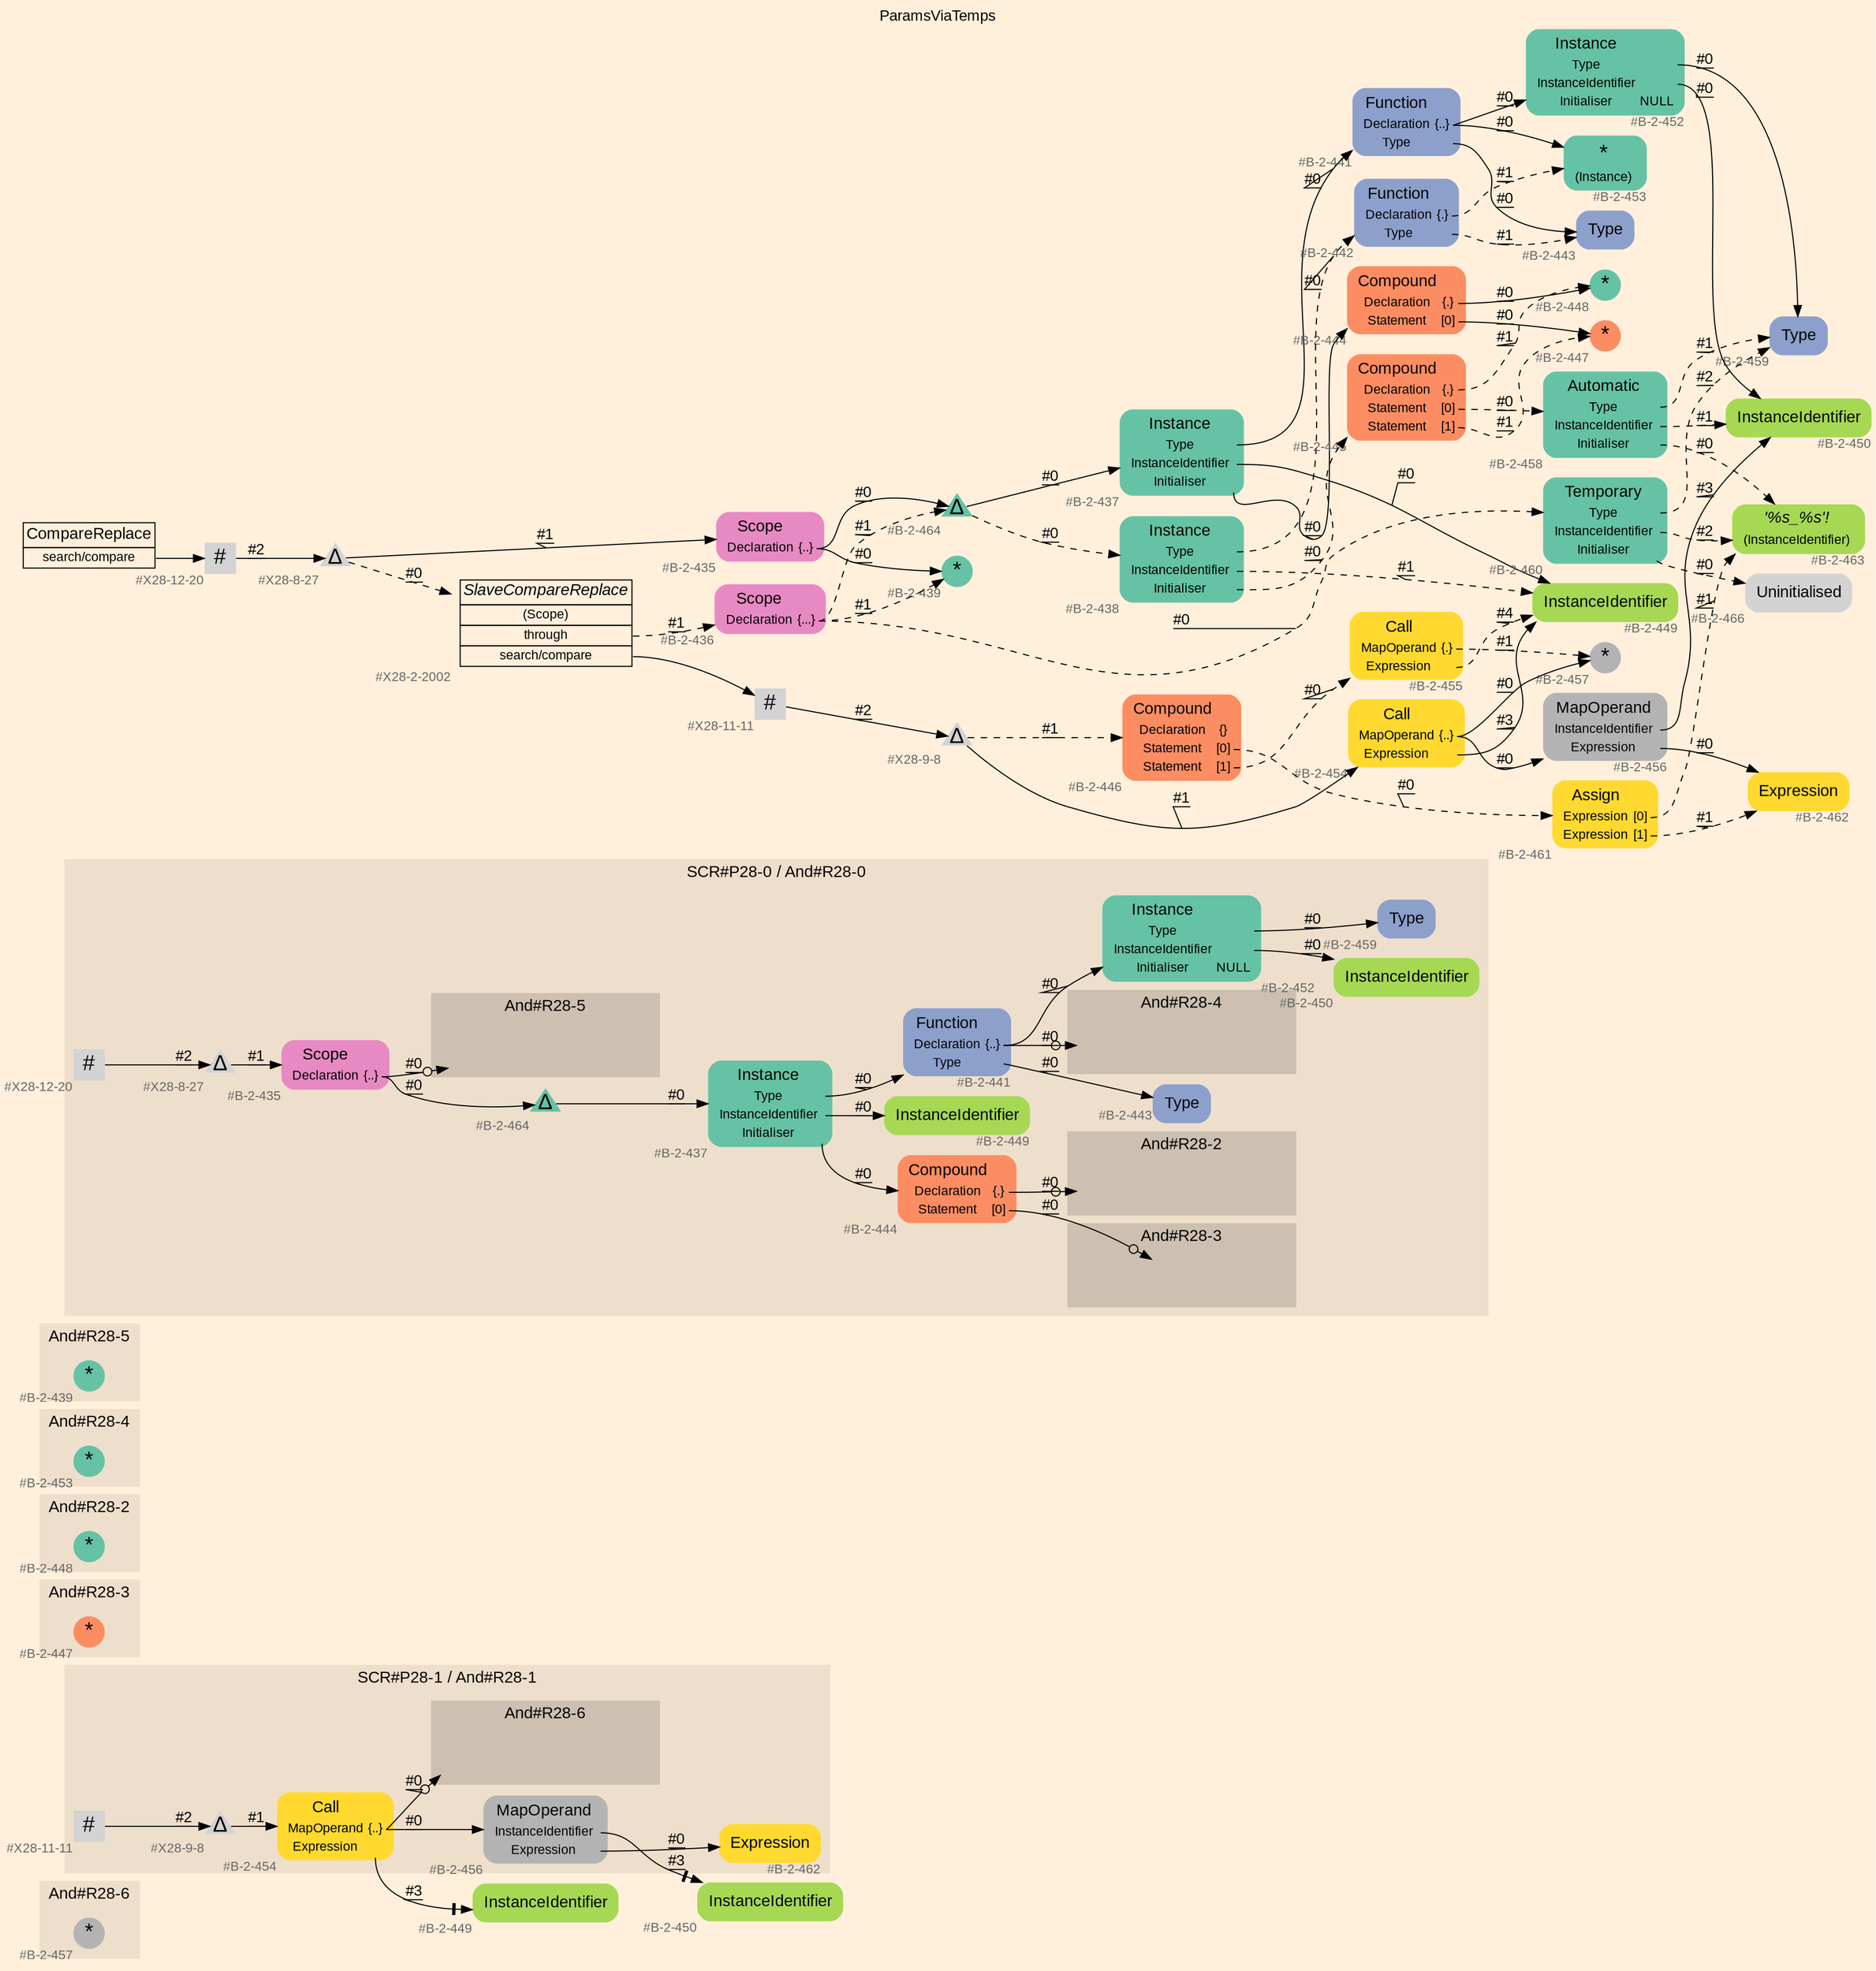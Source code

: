 digraph "ParamsViaTemps" {
label = "ParamsViaTemps"
labelloc = t
graph [
    rankdir = "LR"
    ranksep = 0.3
    bgcolor = antiquewhite1
    color = black
    fontcolor = black
    fontname = "Arial"
];
node [
    fontname = "Arial"
];
edge [
    fontname = "Arial"
];

// -------------------- figure And#R28-6 --------------------
// -------- region And#R28-6 ----------
subgraph "clusterAnd#R28-6" {
    label = "And#R28-6"
    style = "filled"
    color = antiquewhite2
    fontsize = "15"
    // -------- block And#R28-6/#B-2-457 ----------
    "And#R28-6/#B-2-457" [
        fillcolor = "/set28/8"
        xlabel = "#B-2-457"
        fontsize = "12"
        fontcolor = grey40
        shape = "circle"
        label = <<FONT COLOR="black" POINT-SIZE="20">*</FONT>>
        style = "filled"
        penwidth = 0.0
        fixedsize = true
        width = 0.4
        height = 0.4
    ];
    
}


// -------------------- figure And#R28-1 --------------------
// -------- region And#R28-1 ----------
subgraph "clusterAnd#R28-1" {
    label = "SCR#P28-1 / And#R28-1"
    style = "filled"
    color = antiquewhite2
    fontsize = "15"
    // -------- block And#R28-1/#X28-9-8 ----------
    "And#R28-1/#X28-9-8" [
        xlabel = "#X28-9-8"
        fontsize = "12"
        fontcolor = grey40
        shape = "triangle"
        label = <<FONT COLOR="black" POINT-SIZE="20">Δ</FONT>>
        style = "filled"
        penwidth = 0.0
        fixedsize = true
        width = 0.4
        height = 0.4
    ];
    
    // -------- block And#R28-1/#B-2-456 ----------
    "And#R28-1/#B-2-456" [
        fillcolor = "/set28/8"
        xlabel = "#B-2-456"
        fontsize = "12"
        fontcolor = grey40
        shape = "plaintext"
        label = <<TABLE BORDER="0" CELLBORDER="0" CELLSPACING="0">
         <TR><TD><FONT COLOR="black" POINT-SIZE="15">MapOperand</FONT></TD></TR>
         <TR><TD><FONT COLOR="black" POINT-SIZE="12">InstanceIdentifier</FONT></TD><TD PORT="port0"></TD></TR>
         <TR><TD><FONT COLOR="black" POINT-SIZE="12">Expression</FONT></TD><TD PORT="port1"></TD></TR>
        </TABLE>>
        style = "rounded,filled"
    ];
    
    // -------- block And#R28-1/#B-2-462 ----------
    "And#R28-1/#B-2-462" [
        fillcolor = "/set28/6"
        xlabel = "#B-2-462"
        fontsize = "12"
        fontcolor = grey40
        shape = "plaintext"
        label = <<TABLE BORDER="0" CELLBORDER="0" CELLSPACING="0">
         <TR><TD><FONT COLOR="black" POINT-SIZE="15">Expression</FONT></TD></TR>
        </TABLE>>
        style = "rounded,filled"
    ];
    
    // -------- block And#R28-1/#B-2-454 ----------
    "And#R28-1/#B-2-454" [
        fillcolor = "/set28/6"
        xlabel = "#B-2-454"
        fontsize = "12"
        fontcolor = grey40
        shape = "plaintext"
        label = <<TABLE BORDER="0" CELLBORDER="0" CELLSPACING="0">
         <TR><TD><FONT COLOR="black" POINT-SIZE="15">Call</FONT></TD></TR>
         <TR><TD><FONT COLOR="black" POINT-SIZE="12">MapOperand</FONT></TD><TD PORT="port0"><FONT COLOR="black" POINT-SIZE="12">{..}</FONT></TD></TR>
         <TR><TD><FONT COLOR="black" POINT-SIZE="12">Expression</FONT></TD><TD PORT="port1"></TD></TR>
        </TABLE>>
        style = "rounded,filled"
    ];
    
    // -------- block And#R28-1/#X28-11-11 ----------
    "And#R28-1/#X28-11-11" [
        xlabel = "#X28-11-11"
        fontsize = "12"
        fontcolor = grey40
        shape = "square"
        label = <<FONT COLOR="black" POINT-SIZE="20">#</FONT>>
        style = "filled"
        penwidth = 0.0
        fixedsize = true
        width = 0.4
        height = 0.4
    ];
    
    // -------- region And#R28-1/And#R28-6 ----------
    subgraph "clusterAnd#R28-1/And#R28-6" {
        label = "And#R28-6"
        style = "filled"
        color = antiquewhite3
        fontsize = "15"
        // -------- block And#R28-1/And#R28-6/#B-2-457 ----------
        "And#R28-1/And#R28-6/#B-2-457" [
            fillcolor = "/set28/8"
            xlabel = "#B-2-457"
            fontsize = "12"
            fontcolor = grey40
            shape = "none"
            style = "invisible"
        ];
        
    }
    
}

// -------- block And#R28-1/#B-2-449 ----------
"And#R28-1/#B-2-449" [
    fillcolor = "/set28/5"
    xlabel = "#B-2-449"
    fontsize = "12"
    fontcolor = grey40
    shape = "plaintext"
    label = <<TABLE BORDER="0" CELLBORDER="0" CELLSPACING="0">
     <TR><TD><FONT COLOR="black" POINT-SIZE="15">InstanceIdentifier</FONT></TD></TR>
    </TABLE>>
    style = "rounded,filled"
];

// -------- block And#R28-1/#B-2-450 ----------
"And#R28-1/#B-2-450" [
    fillcolor = "/set28/5"
    xlabel = "#B-2-450"
    fontsize = "12"
    fontcolor = grey40
    shape = "plaintext"
    label = <<TABLE BORDER="0" CELLBORDER="0" CELLSPACING="0">
     <TR><TD><FONT COLOR="black" POINT-SIZE="15">InstanceIdentifier</FONT></TD></TR>
    </TABLE>>
    style = "rounded,filled"
];

"And#R28-1/#X28-9-8" -> "And#R28-1/#B-2-454" [
    label = "#1"
    decorate = true
    color = black
    fontcolor = black
];

"And#R28-1/#B-2-456":port0 -> "And#R28-1/#B-2-450" [
    arrowhead="normalnonetee"
    label = "#3"
    decorate = true
    color = black
    fontcolor = black
];

"And#R28-1/#B-2-456":port1 -> "And#R28-1/#B-2-462" [
    label = "#0"
    decorate = true
    color = black
    fontcolor = black
];

"And#R28-1/#B-2-454":port0 -> "And#R28-1/And#R28-6/#B-2-457" [
    arrowhead="normalnoneodot"
    label = "#0"
    decorate = true
    color = black
    fontcolor = black
];

"And#R28-1/#B-2-454":port0 -> "And#R28-1/#B-2-456" [
    label = "#0"
    decorate = true
    color = black
    fontcolor = black
];

"And#R28-1/#B-2-454":port1 -> "And#R28-1/#B-2-449" [
    arrowhead="normalnonetee"
    label = "#3"
    decorate = true
    color = black
    fontcolor = black
];

"And#R28-1/#X28-11-11" -> "And#R28-1/#X28-9-8" [
    label = "#2"
    decorate = true
    color = black
    fontcolor = black
];


// -------------------- figure And#R28-3 --------------------
// -------- region And#R28-3 ----------
subgraph "clusterAnd#R28-3" {
    label = "And#R28-3"
    style = "filled"
    color = antiquewhite2
    fontsize = "15"
    // -------- block And#R28-3/#B-2-447 ----------
    "And#R28-3/#B-2-447" [
        fillcolor = "/set28/2"
        xlabel = "#B-2-447"
        fontsize = "12"
        fontcolor = grey40
        shape = "circle"
        label = <<FONT COLOR="black" POINT-SIZE="20">*</FONT>>
        style = "filled"
        penwidth = 0.0
        fixedsize = true
        width = 0.4
        height = 0.4
    ];
    
}


// -------------------- figure And#R28-2 --------------------
// -------- region And#R28-2 ----------
subgraph "clusterAnd#R28-2" {
    label = "And#R28-2"
    style = "filled"
    color = antiquewhite2
    fontsize = "15"
    // -------- block And#R28-2/#B-2-448 ----------
    "And#R28-2/#B-2-448" [
        fillcolor = "/set28/1"
        xlabel = "#B-2-448"
        fontsize = "12"
        fontcolor = grey40
        shape = "circle"
        label = <<FONT COLOR="black" POINT-SIZE="20">*</FONT>>
        style = "filled"
        penwidth = 0.0
        fixedsize = true
        width = 0.4
        height = 0.4
    ];
    
}


// -------------------- figure And#R28-4 --------------------
// -------- region And#R28-4 ----------
subgraph "clusterAnd#R28-4" {
    label = "And#R28-4"
    style = "filled"
    color = antiquewhite2
    fontsize = "15"
    // -------- block And#R28-4/#B-2-453 ----------
    "And#R28-4/#B-2-453" [
        fillcolor = "/set28/1"
        xlabel = "#B-2-453"
        fontsize = "12"
        fontcolor = grey40
        shape = "circle"
        label = <<FONT COLOR="black" POINT-SIZE="20">*</FONT>>
        style = "filled"
        penwidth = 0.0
        fixedsize = true
        width = 0.4
        height = 0.4
    ];
    
}


// -------------------- figure And#R28-5 --------------------
// -------- region And#R28-5 ----------
subgraph "clusterAnd#R28-5" {
    label = "And#R28-5"
    style = "filled"
    color = antiquewhite2
    fontsize = "15"
    // -------- block And#R28-5/#B-2-439 ----------
    "And#R28-5/#B-2-439" [
        fillcolor = "/set28/1"
        xlabel = "#B-2-439"
        fontsize = "12"
        fontcolor = grey40
        shape = "circle"
        label = <<FONT COLOR="black" POINT-SIZE="20">*</FONT>>
        style = "filled"
        penwidth = 0.0
        fixedsize = true
        width = 0.4
        height = 0.4
    ];
    
}


// -------------------- figure And#R28-0 --------------------
// -------- region And#R28-0 ----------
subgraph "clusterAnd#R28-0" {
    label = "SCR#P28-0 / And#R28-0"
    style = "filled"
    color = antiquewhite2
    fontsize = "15"
    // -------- block And#R28-0/#B-2-441 ----------
    "And#R28-0/#B-2-441" [
        fillcolor = "/set28/3"
        xlabel = "#B-2-441"
        fontsize = "12"
        fontcolor = grey40
        shape = "plaintext"
        label = <<TABLE BORDER="0" CELLBORDER="0" CELLSPACING="0">
         <TR><TD><FONT COLOR="black" POINT-SIZE="15">Function</FONT></TD></TR>
         <TR><TD><FONT COLOR="black" POINT-SIZE="12">Declaration</FONT></TD><TD PORT="port0"><FONT COLOR="black" POINT-SIZE="12">{..}</FONT></TD></TR>
         <TR><TD><FONT COLOR="black" POINT-SIZE="12">Type</FONT></TD><TD PORT="port1"></TD></TR>
        </TABLE>>
        style = "rounded,filled"
    ];
    
    // -------- block And#R28-0/#B-2-449 ----------
    "And#R28-0/#B-2-449" [
        fillcolor = "/set28/5"
        xlabel = "#B-2-449"
        fontsize = "12"
        fontcolor = grey40
        shape = "plaintext"
        label = <<TABLE BORDER="0" CELLBORDER="0" CELLSPACING="0">
         <TR><TD><FONT COLOR="black" POINT-SIZE="15">InstanceIdentifier</FONT></TD></TR>
        </TABLE>>
        style = "rounded,filled"
    ];
    
    // -------- block And#R28-0/#B-2-452 ----------
    "And#R28-0/#B-2-452" [
        fillcolor = "/set28/1"
        xlabel = "#B-2-452"
        fontsize = "12"
        fontcolor = grey40
        shape = "plaintext"
        label = <<TABLE BORDER="0" CELLBORDER="0" CELLSPACING="0">
         <TR><TD><FONT COLOR="black" POINT-SIZE="15">Instance</FONT></TD></TR>
         <TR><TD><FONT COLOR="black" POINT-SIZE="12">Type</FONT></TD><TD PORT="port0"></TD></TR>
         <TR><TD><FONT COLOR="black" POINT-SIZE="12">InstanceIdentifier</FONT></TD><TD PORT="port1"></TD></TR>
         <TR><TD><FONT COLOR="black" POINT-SIZE="12">Initialiser</FONT></TD><TD PORT="port2"><FONT COLOR="black" POINT-SIZE="12">NULL</FONT></TD></TR>
        </TABLE>>
        style = "rounded,filled"
    ];
    
    // -------- block And#R28-0/#B-2-464 ----------
    "And#R28-0/#B-2-464" [
        fillcolor = "/set28/1"
        xlabel = "#B-2-464"
        fontsize = "12"
        fontcolor = grey40
        shape = "triangle"
        label = <<FONT COLOR="black" POINT-SIZE="20">Δ</FONT>>
        style = "filled"
        penwidth = 0.0
        fixedsize = true
        width = 0.4
        height = 0.4
    ];
    
    // -------- block And#R28-0/#B-2-443 ----------
    "And#R28-0/#B-2-443" [
        fillcolor = "/set28/3"
        xlabel = "#B-2-443"
        fontsize = "12"
        fontcolor = grey40
        shape = "plaintext"
        label = <<TABLE BORDER="0" CELLBORDER="0" CELLSPACING="0">
         <TR><TD><FONT COLOR="black" POINT-SIZE="15">Type</FONT></TD></TR>
        </TABLE>>
        style = "rounded,filled"
    ];
    
    // -------- block And#R28-0/#B-2-450 ----------
    "And#R28-0/#B-2-450" [
        fillcolor = "/set28/5"
        xlabel = "#B-2-450"
        fontsize = "12"
        fontcolor = grey40
        shape = "plaintext"
        label = <<TABLE BORDER="0" CELLBORDER="0" CELLSPACING="0">
         <TR><TD><FONT COLOR="black" POINT-SIZE="15">InstanceIdentifier</FONT></TD></TR>
        </TABLE>>
        style = "rounded,filled"
    ];
    
    // -------- block And#R28-0/#B-2-437 ----------
    "And#R28-0/#B-2-437" [
        fillcolor = "/set28/1"
        xlabel = "#B-2-437"
        fontsize = "12"
        fontcolor = grey40
        shape = "plaintext"
        label = <<TABLE BORDER="0" CELLBORDER="0" CELLSPACING="0">
         <TR><TD><FONT COLOR="black" POINT-SIZE="15">Instance</FONT></TD></TR>
         <TR><TD><FONT COLOR="black" POINT-SIZE="12">Type</FONT></TD><TD PORT="port0"></TD></TR>
         <TR><TD><FONT COLOR="black" POINT-SIZE="12">InstanceIdentifier</FONT></TD><TD PORT="port1"></TD></TR>
         <TR><TD><FONT COLOR="black" POINT-SIZE="12">Initialiser</FONT></TD><TD PORT="port2"></TD></TR>
        </TABLE>>
        style = "rounded,filled"
    ];
    
    // -------- block And#R28-0/#B-2-435 ----------
    "And#R28-0/#B-2-435" [
        fillcolor = "/set28/4"
        xlabel = "#B-2-435"
        fontsize = "12"
        fontcolor = grey40
        shape = "plaintext"
        label = <<TABLE BORDER="0" CELLBORDER="0" CELLSPACING="0">
         <TR><TD><FONT COLOR="black" POINT-SIZE="15">Scope</FONT></TD></TR>
         <TR><TD><FONT COLOR="black" POINT-SIZE="12">Declaration</FONT></TD><TD PORT="port0"><FONT COLOR="black" POINT-SIZE="12">{..}</FONT></TD></TR>
        </TABLE>>
        style = "rounded,filled"
    ];
    
    // -------- block And#R28-0/#B-2-459 ----------
    "And#R28-0/#B-2-459" [
        fillcolor = "/set28/3"
        xlabel = "#B-2-459"
        fontsize = "12"
        fontcolor = grey40
        shape = "plaintext"
        label = <<TABLE BORDER="0" CELLBORDER="0" CELLSPACING="0">
         <TR><TD><FONT COLOR="black" POINT-SIZE="15">Type</FONT></TD></TR>
        </TABLE>>
        style = "rounded,filled"
    ];
    
    // -------- block And#R28-0/#B-2-444 ----------
    "And#R28-0/#B-2-444" [
        fillcolor = "/set28/2"
        xlabel = "#B-2-444"
        fontsize = "12"
        fontcolor = grey40
        shape = "plaintext"
        label = <<TABLE BORDER="0" CELLBORDER="0" CELLSPACING="0">
         <TR><TD><FONT COLOR="black" POINT-SIZE="15">Compound</FONT></TD></TR>
         <TR><TD><FONT COLOR="black" POINT-SIZE="12">Declaration</FONT></TD><TD PORT="port0"><FONT COLOR="black" POINT-SIZE="12">{.}</FONT></TD></TR>
         <TR><TD><FONT COLOR="black" POINT-SIZE="12">Statement</FONT></TD><TD PORT="port1"><FONT COLOR="black" POINT-SIZE="12">[0]</FONT></TD></TR>
        </TABLE>>
        style = "rounded,filled"
    ];
    
    // -------- block And#R28-0/#X28-12-20 ----------
    "And#R28-0/#X28-12-20" [
        xlabel = "#X28-12-20"
        fontsize = "12"
        fontcolor = grey40
        shape = "square"
        label = <<FONT COLOR="black" POINT-SIZE="20">#</FONT>>
        style = "filled"
        penwidth = 0.0
        fixedsize = true
        width = 0.4
        height = 0.4
    ];
    
    // -------- block And#R28-0/#X28-8-27 ----------
    "And#R28-0/#X28-8-27" [
        xlabel = "#X28-8-27"
        fontsize = "12"
        fontcolor = grey40
        shape = "triangle"
        label = <<FONT COLOR="black" POINT-SIZE="20">Δ</FONT>>
        style = "filled"
        penwidth = 0.0
        fixedsize = true
        width = 0.4
        height = 0.4
    ];
    
    // -------- region And#R28-0/And#R28-2 ----------
    subgraph "clusterAnd#R28-0/And#R28-2" {
        label = "And#R28-2"
        style = "filled"
        color = antiquewhite3
        fontsize = "15"
        // -------- block And#R28-0/And#R28-2/#B-2-448 ----------
        "And#R28-0/And#R28-2/#B-2-448" [
            fillcolor = "/set28/1"
            xlabel = "#B-2-448"
            fontsize = "12"
            fontcolor = grey40
            shape = "none"
            style = "invisible"
        ];
        
    }
    
    // -------- region And#R28-0/And#R28-3 ----------
    subgraph "clusterAnd#R28-0/And#R28-3" {
        label = "And#R28-3"
        style = "filled"
        color = antiquewhite3
        fontsize = "15"
        // -------- block And#R28-0/And#R28-3/#B-2-447 ----------
        "And#R28-0/And#R28-3/#B-2-447" [
            fillcolor = "/set28/2"
            xlabel = "#B-2-447"
            fontsize = "12"
            fontcolor = grey40
            shape = "none"
            style = "invisible"
        ];
        
    }
    
    // -------- region And#R28-0/And#R28-4 ----------
    subgraph "clusterAnd#R28-0/And#R28-4" {
        label = "And#R28-4"
        style = "filled"
        color = antiquewhite3
        fontsize = "15"
        // -------- block And#R28-0/And#R28-4/#B-2-453 ----------
        "And#R28-0/And#R28-4/#B-2-453" [
            fillcolor = "/set28/1"
            xlabel = "#B-2-453"
            fontsize = "12"
            fontcolor = grey40
            shape = "none"
            style = "invisible"
        ];
        
    }
    
    // -------- region And#R28-0/And#R28-5 ----------
    subgraph "clusterAnd#R28-0/And#R28-5" {
        label = "And#R28-5"
        style = "filled"
        color = antiquewhite3
        fontsize = "15"
        // -------- block And#R28-0/And#R28-5/#B-2-439 ----------
        "And#R28-0/And#R28-5/#B-2-439" [
            fillcolor = "/set28/1"
            xlabel = "#B-2-439"
            fontsize = "12"
            fontcolor = grey40
            shape = "none"
            style = "invisible"
        ];
        
    }
    
}

"And#R28-0/#B-2-441":port0 -> "And#R28-0/And#R28-4/#B-2-453" [
    arrowhead="normalnoneodot"
    label = "#0"
    decorate = true
    color = black
    fontcolor = black
];

"And#R28-0/#B-2-441":port0 -> "And#R28-0/#B-2-452" [
    label = "#0"
    decorate = true
    color = black
    fontcolor = black
];

"And#R28-0/#B-2-441":port1 -> "And#R28-0/#B-2-443" [
    label = "#0"
    decorate = true
    color = black
    fontcolor = black
];

"And#R28-0/#B-2-452":port0 -> "And#R28-0/#B-2-459" [
    label = "#0"
    decorate = true
    color = black
    fontcolor = black
];

"And#R28-0/#B-2-452":port1 -> "And#R28-0/#B-2-450" [
    label = "#0"
    decorate = true
    color = black
    fontcolor = black
];

"And#R28-0/#B-2-464" -> "And#R28-0/#B-2-437" [
    label = "#0"
    decorate = true
    color = black
    fontcolor = black
];

"And#R28-0/#B-2-437":port0 -> "And#R28-0/#B-2-441" [
    label = "#0"
    decorate = true
    color = black
    fontcolor = black
];

"And#R28-0/#B-2-437":port1 -> "And#R28-0/#B-2-449" [
    label = "#0"
    decorate = true
    color = black
    fontcolor = black
];

"And#R28-0/#B-2-437":port2 -> "And#R28-0/#B-2-444" [
    label = "#0"
    decorate = true
    color = black
    fontcolor = black
];

"And#R28-0/#B-2-435":port0 -> "And#R28-0/And#R28-5/#B-2-439" [
    arrowhead="normalnoneodot"
    label = "#0"
    decorate = true
    color = black
    fontcolor = black
];

"And#R28-0/#B-2-435":port0 -> "And#R28-0/#B-2-464" [
    label = "#0"
    decorate = true
    color = black
    fontcolor = black
];

"And#R28-0/#B-2-444":port0 -> "And#R28-0/And#R28-2/#B-2-448" [
    arrowhead="normalnoneodot"
    label = "#0"
    decorate = true
    color = black
    fontcolor = black
];

"And#R28-0/#B-2-444":port1 -> "And#R28-0/And#R28-3/#B-2-447" [
    arrowhead="normalnoneodot"
    label = "#0"
    decorate = true
    color = black
    fontcolor = black
];

"And#R28-0/#X28-12-20" -> "And#R28-0/#X28-8-27" [
    label = "#2"
    decorate = true
    color = black
    fontcolor = black
];

"And#R28-0/#X28-8-27" -> "And#R28-0/#B-2-435" [
    label = "#1"
    decorate = true
    color = black
    fontcolor = black
];


// -------------------- transformation figure --------------------
// -------- block CR#X28-10-28 ----------
"CR#X28-10-28" [
    fillcolor = antiquewhite1
    fontsize = "12"
    fontcolor = grey40
    shape = "plaintext"
    label = <<TABLE BORDER="0" CELLBORDER="1" CELLSPACING="0">
     <TR><TD><FONT COLOR="black" POINT-SIZE="15">CompareReplace</FONT></TD></TR>
     <TR><TD PORT="port0"><FONT COLOR="black" POINT-SIZE="12">search/compare</FONT></TD></TR>
    </TABLE>>
    style = "filled"
    color = black
];

// -------- block #X28-12-20 ----------
"#X28-12-20" [
    xlabel = "#X28-12-20"
    fontsize = "12"
    fontcolor = grey40
    shape = "square"
    label = <<FONT COLOR="black" POINT-SIZE="20">#</FONT>>
    style = "filled"
    penwidth = 0.0
    fixedsize = true
    width = 0.4
    height = 0.4
];

// -------- block #X28-8-27 ----------
"#X28-8-27" [
    xlabel = "#X28-8-27"
    fontsize = "12"
    fontcolor = grey40
    shape = "triangle"
    label = <<FONT COLOR="black" POINT-SIZE="20">Δ</FONT>>
    style = "filled"
    penwidth = 0.0
    fixedsize = true
    width = 0.4
    height = 0.4
];

// -------- block #B-2-435 ----------
"#B-2-435" [
    fillcolor = "/set28/4"
    xlabel = "#B-2-435"
    fontsize = "12"
    fontcolor = grey40
    shape = "plaintext"
    label = <<TABLE BORDER="0" CELLBORDER="0" CELLSPACING="0">
     <TR><TD><FONT COLOR="black" POINT-SIZE="15">Scope</FONT></TD></TR>
     <TR><TD><FONT COLOR="black" POINT-SIZE="12">Declaration</FONT></TD><TD PORT="port0"><FONT COLOR="black" POINT-SIZE="12">{..}</FONT></TD></TR>
    </TABLE>>
    style = "rounded,filled"
];

// -------- block #B-2-439 ----------
"#B-2-439" [
    fillcolor = "/set28/1"
    xlabel = "#B-2-439"
    fontsize = "12"
    fontcolor = grey40
    shape = "circle"
    label = <<FONT COLOR="black" POINT-SIZE="20">*</FONT>>
    style = "filled"
    penwidth = 0.0
    fixedsize = true
    width = 0.4
    height = 0.4
];

// -------- block #B-2-464 ----------
"#B-2-464" [
    fillcolor = "/set28/1"
    xlabel = "#B-2-464"
    fontsize = "12"
    fontcolor = grey40
    shape = "triangle"
    label = <<FONT COLOR="black" POINT-SIZE="20">Δ</FONT>>
    style = "filled"
    penwidth = 0.0
    fixedsize = true
    width = 0.4
    height = 0.4
];

// -------- block #B-2-437 ----------
"#B-2-437" [
    fillcolor = "/set28/1"
    xlabel = "#B-2-437"
    fontsize = "12"
    fontcolor = grey40
    shape = "plaintext"
    label = <<TABLE BORDER="0" CELLBORDER="0" CELLSPACING="0">
     <TR><TD><FONT COLOR="black" POINT-SIZE="15">Instance</FONT></TD></TR>
     <TR><TD><FONT COLOR="black" POINT-SIZE="12">Type</FONT></TD><TD PORT="port0"></TD></TR>
     <TR><TD><FONT COLOR="black" POINT-SIZE="12">InstanceIdentifier</FONT></TD><TD PORT="port1"></TD></TR>
     <TR><TD><FONT COLOR="black" POINT-SIZE="12">Initialiser</FONT></TD><TD PORT="port2"></TD></TR>
    </TABLE>>
    style = "rounded,filled"
];

// -------- block #B-2-441 ----------
"#B-2-441" [
    fillcolor = "/set28/3"
    xlabel = "#B-2-441"
    fontsize = "12"
    fontcolor = grey40
    shape = "plaintext"
    label = <<TABLE BORDER="0" CELLBORDER="0" CELLSPACING="0">
     <TR><TD><FONT COLOR="black" POINT-SIZE="15">Function</FONT></TD></TR>
     <TR><TD><FONT COLOR="black" POINT-SIZE="12">Declaration</FONT></TD><TD PORT="port0"><FONT COLOR="black" POINT-SIZE="12">{..}</FONT></TD></TR>
     <TR><TD><FONT COLOR="black" POINT-SIZE="12">Type</FONT></TD><TD PORT="port1"></TD></TR>
    </TABLE>>
    style = "rounded,filled"
];

// -------- block #B-2-453 ----------
"#B-2-453" [
    fillcolor = "/set28/1"
    xlabel = "#B-2-453"
    fontsize = "12"
    fontcolor = grey40
    shape = "plaintext"
    label = <<TABLE BORDER="0" CELLBORDER="0" CELLSPACING="0">
     <TR><TD><FONT COLOR="black" POINT-SIZE="20">*</FONT></TD></TR>
     <TR><TD><FONT COLOR="black" POINT-SIZE="12">(Instance)</FONT></TD><TD PORT="port0"></TD></TR>
    </TABLE>>
    style = "rounded,filled"
];

// -------- block #B-2-452 ----------
"#B-2-452" [
    fillcolor = "/set28/1"
    xlabel = "#B-2-452"
    fontsize = "12"
    fontcolor = grey40
    shape = "plaintext"
    label = <<TABLE BORDER="0" CELLBORDER="0" CELLSPACING="0">
     <TR><TD><FONT COLOR="black" POINT-SIZE="15">Instance</FONT></TD></TR>
     <TR><TD><FONT COLOR="black" POINT-SIZE="12">Type</FONT></TD><TD PORT="port0"></TD></TR>
     <TR><TD><FONT COLOR="black" POINT-SIZE="12">InstanceIdentifier</FONT></TD><TD PORT="port1"></TD></TR>
     <TR><TD><FONT COLOR="black" POINT-SIZE="12">Initialiser</FONT></TD><TD PORT="port2"><FONT COLOR="black" POINT-SIZE="12">NULL</FONT></TD></TR>
    </TABLE>>
    style = "rounded,filled"
];

// -------- block #B-2-459 ----------
"#B-2-459" [
    fillcolor = "/set28/3"
    xlabel = "#B-2-459"
    fontsize = "12"
    fontcolor = grey40
    shape = "plaintext"
    label = <<TABLE BORDER="0" CELLBORDER="0" CELLSPACING="0">
     <TR><TD><FONT COLOR="black" POINT-SIZE="15">Type</FONT></TD></TR>
    </TABLE>>
    style = "rounded,filled"
];

// -------- block #B-2-450 ----------
"#B-2-450" [
    fillcolor = "/set28/5"
    xlabel = "#B-2-450"
    fontsize = "12"
    fontcolor = grey40
    shape = "plaintext"
    label = <<TABLE BORDER="0" CELLBORDER="0" CELLSPACING="0">
     <TR><TD><FONT COLOR="black" POINT-SIZE="15">InstanceIdentifier</FONT></TD></TR>
    </TABLE>>
    style = "rounded,filled"
];

// -------- block #B-2-443 ----------
"#B-2-443" [
    fillcolor = "/set28/3"
    xlabel = "#B-2-443"
    fontsize = "12"
    fontcolor = grey40
    shape = "plaintext"
    label = <<TABLE BORDER="0" CELLBORDER="0" CELLSPACING="0">
     <TR><TD><FONT COLOR="black" POINT-SIZE="15">Type</FONT></TD></TR>
    </TABLE>>
    style = "rounded,filled"
];

// -------- block #B-2-449 ----------
"#B-2-449" [
    fillcolor = "/set28/5"
    xlabel = "#B-2-449"
    fontsize = "12"
    fontcolor = grey40
    shape = "plaintext"
    label = <<TABLE BORDER="0" CELLBORDER="0" CELLSPACING="0">
     <TR><TD><FONT COLOR="black" POINT-SIZE="15">InstanceIdentifier</FONT></TD></TR>
    </TABLE>>
    style = "rounded,filled"
];

// -------- block #B-2-444 ----------
"#B-2-444" [
    fillcolor = "/set28/2"
    xlabel = "#B-2-444"
    fontsize = "12"
    fontcolor = grey40
    shape = "plaintext"
    label = <<TABLE BORDER="0" CELLBORDER="0" CELLSPACING="0">
     <TR><TD><FONT COLOR="black" POINT-SIZE="15">Compound</FONT></TD></TR>
     <TR><TD><FONT COLOR="black" POINT-SIZE="12">Declaration</FONT></TD><TD PORT="port0"><FONT COLOR="black" POINT-SIZE="12">{.}</FONT></TD></TR>
     <TR><TD><FONT COLOR="black" POINT-SIZE="12">Statement</FONT></TD><TD PORT="port1"><FONT COLOR="black" POINT-SIZE="12">[0]</FONT></TD></TR>
    </TABLE>>
    style = "rounded,filled"
];

// -------- block #B-2-448 ----------
"#B-2-448" [
    fillcolor = "/set28/1"
    xlabel = "#B-2-448"
    fontsize = "12"
    fontcolor = grey40
    shape = "circle"
    label = <<FONT COLOR="black" POINT-SIZE="20">*</FONT>>
    style = "filled"
    penwidth = 0.0
    fixedsize = true
    width = 0.4
    height = 0.4
];

// -------- block #B-2-447 ----------
"#B-2-447" [
    fillcolor = "/set28/2"
    xlabel = "#B-2-447"
    fontsize = "12"
    fontcolor = grey40
    shape = "circle"
    label = <<FONT COLOR="black" POINT-SIZE="20">*</FONT>>
    style = "filled"
    penwidth = 0.0
    fixedsize = true
    width = 0.4
    height = 0.4
];

// -------- block #B-2-438 ----------
"#B-2-438" [
    fillcolor = "/set28/1"
    xlabel = "#B-2-438"
    fontsize = "12"
    fontcolor = grey40
    shape = "plaintext"
    label = <<TABLE BORDER="0" CELLBORDER="0" CELLSPACING="0">
     <TR><TD><FONT COLOR="black" POINT-SIZE="15">Instance</FONT></TD></TR>
     <TR><TD><FONT COLOR="black" POINT-SIZE="12">Type</FONT></TD><TD PORT="port0"></TD></TR>
     <TR><TD><FONT COLOR="black" POINT-SIZE="12">InstanceIdentifier</FONT></TD><TD PORT="port1"></TD></TR>
     <TR><TD><FONT COLOR="black" POINT-SIZE="12">Initialiser</FONT></TD><TD PORT="port2"></TD></TR>
    </TABLE>>
    style = "rounded,filled"
];

// -------- block #B-2-442 ----------
"#B-2-442" [
    fillcolor = "/set28/3"
    xlabel = "#B-2-442"
    fontsize = "12"
    fontcolor = grey40
    shape = "plaintext"
    label = <<TABLE BORDER="0" CELLBORDER="0" CELLSPACING="0">
     <TR><TD><FONT COLOR="black" POINT-SIZE="15">Function</FONT></TD></TR>
     <TR><TD><FONT COLOR="black" POINT-SIZE="12">Declaration</FONT></TD><TD PORT="port0"><FONT COLOR="black" POINT-SIZE="12">{.}</FONT></TD></TR>
     <TR><TD><FONT COLOR="black" POINT-SIZE="12">Type</FONT></TD><TD PORT="port1"></TD></TR>
    </TABLE>>
    style = "rounded,filled"
];

// -------- block #B-2-445 ----------
"#B-2-445" [
    fillcolor = "/set28/2"
    xlabel = "#B-2-445"
    fontsize = "12"
    fontcolor = grey40
    shape = "plaintext"
    label = <<TABLE BORDER="0" CELLBORDER="0" CELLSPACING="0">
     <TR><TD><FONT COLOR="black" POINT-SIZE="15">Compound</FONT></TD></TR>
     <TR><TD><FONT COLOR="black" POINT-SIZE="12">Declaration</FONT></TD><TD PORT="port0"><FONT COLOR="black" POINT-SIZE="12">{.}</FONT></TD></TR>
     <TR><TD><FONT COLOR="black" POINT-SIZE="12">Statement</FONT></TD><TD PORT="port1"><FONT COLOR="black" POINT-SIZE="12">[0]</FONT></TD></TR>
     <TR><TD><FONT COLOR="black" POINT-SIZE="12">Statement</FONT></TD><TD PORT="port2"><FONT COLOR="black" POINT-SIZE="12">[1]</FONT></TD></TR>
    </TABLE>>
    style = "rounded,filled"
];

// -------- block #B-2-458 ----------
"#B-2-458" [
    fillcolor = "/set28/1"
    xlabel = "#B-2-458"
    fontsize = "12"
    fontcolor = grey40
    shape = "plaintext"
    label = <<TABLE BORDER="0" CELLBORDER="0" CELLSPACING="0">
     <TR><TD><FONT COLOR="black" POINT-SIZE="15">Automatic</FONT></TD></TR>
     <TR><TD><FONT COLOR="black" POINT-SIZE="12">Type</FONT></TD><TD PORT="port0"></TD></TR>
     <TR><TD><FONT COLOR="black" POINT-SIZE="12">InstanceIdentifier</FONT></TD><TD PORT="port1"></TD></TR>
     <TR><TD><FONT COLOR="black" POINT-SIZE="12">Initialiser</FONT></TD><TD PORT="port2"></TD></TR>
    </TABLE>>
    style = "rounded,filled"
];

// -------- block #B-2-463 ----------
"#B-2-463" [
    fillcolor = "/set28/5"
    xlabel = "#B-2-463"
    fontsize = "12"
    fontcolor = grey40
    shape = "plaintext"
    label = <<TABLE BORDER="0" CELLBORDER="0" CELLSPACING="0">
     <TR><TD><FONT COLOR="black" POINT-SIZE="15"><I>'%s_%s'!</I></FONT></TD></TR>
     <TR><TD><FONT COLOR="black" POINT-SIZE="12">(InstanceIdentifier)</FONT></TD><TD PORT="port0"></TD></TR>
    </TABLE>>
    style = "rounded,filled"
];

// -------- block #X28-2-2002 ----------
"#X28-2-2002" [
    fillcolor = antiquewhite1
    xlabel = "#X28-2-2002"
    fontsize = "12"
    fontcolor = grey40
    shape = "plaintext"
    label = <<TABLE BORDER="0" CELLBORDER="1" CELLSPACING="0">
     <TR><TD><FONT COLOR="black" POINT-SIZE="15"><I>SlaveCompareReplace</I></FONT></TD></TR>
     <TR><TD PORT="port0"><FONT COLOR="black" POINT-SIZE="12">(Scope)</FONT></TD></TR>
     <TR><TD PORT="port1"><FONT COLOR="black" POINT-SIZE="12">through</FONT></TD></TR>
     <TR><TD PORT="port2"><FONT COLOR="black" POINT-SIZE="12">search/compare</FONT></TD></TR>
    </TABLE>>
    style = "filled"
    color = black
];

// -------- block #B-2-436 ----------
"#B-2-436" [
    fillcolor = "/set28/4"
    xlabel = "#B-2-436"
    fontsize = "12"
    fontcolor = grey40
    shape = "plaintext"
    label = <<TABLE BORDER="0" CELLBORDER="0" CELLSPACING="0">
     <TR><TD><FONT COLOR="black" POINT-SIZE="15">Scope</FONT></TD></TR>
     <TR><TD><FONT COLOR="black" POINT-SIZE="12">Declaration</FONT></TD><TD PORT="port0"><FONT COLOR="black" POINT-SIZE="12">{...}</FONT></TD></TR>
    </TABLE>>
    style = "rounded,filled"
];

// -------- block #B-2-460 ----------
"#B-2-460" [
    fillcolor = "/set28/1"
    xlabel = "#B-2-460"
    fontsize = "12"
    fontcolor = grey40
    shape = "plaintext"
    label = <<TABLE BORDER="0" CELLBORDER="0" CELLSPACING="0">
     <TR><TD><FONT COLOR="black" POINT-SIZE="15">Temporary</FONT></TD></TR>
     <TR><TD><FONT COLOR="black" POINT-SIZE="12">Type</FONT></TD><TD PORT="port0"></TD></TR>
     <TR><TD><FONT COLOR="black" POINT-SIZE="12">InstanceIdentifier</FONT></TD><TD PORT="port1"></TD></TR>
     <TR><TD><FONT COLOR="black" POINT-SIZE="12">Initialiser</FONT></TD><TD PORT="port2"></TD></TR>
    </TABLE>>
    style = "rounded,filled"
];

// -------- block #B-2-466 ----------
"#B-2-466" [
    xlabel = "#B-2-466"
    fontsize = "12"
    fontcolor = grey40
    shape = "plaintext"
    label = <<TABLE BORDER="0" CELLBORDER="0" CELLSPACING="0">
     <TR><TD><FONT COLOR="black" POINT-SIZE="15">Uninitialised</FONT></TD></TR>
    </TABLE>>
    style = "rounded,filled"
];

// -------- block #X28-11-11 ----------
"#X28-11-11" [
    xlabel = "#X28-11-11"
    fontsize = "12"
    fontcolor = grey40
    shape = "square"
    label = <<FONT COLOR="black" POINT-SIZE="20">#</FONT>>
    style = "filled"
    penwidth = 0.0
    fixedsize = true
    width = 0.4
    height = 0.4
];

// -------- block #X28-9-8 ----------
"#X28-9-8" [
    xlabel = "#X28-9-8"
    fontsize = "12"
    fontcolor = grey40
    shape = "triangle"
    label = <<FONT COLOR="black" POINT-SIZE="20">Δ</FONT>>
    style = "filled"
    penwidth = 0.0
    fixedsize = true
    width = 0.4
    height = 0.4
];

// -------- block #B-2-454 ----------
"#B-2-454" [
    fillcolor = "/set28/6"
    xlabel = "#B-2-454"
    fontsize = "12"
    fontcolor = grey40
    shape = "plaintext"
    label = <<TABLE BORDER="0" CELLBORDER="0" CELLSPACING="0">
     <TR><TD><FONT COLOR="black" POINT-SIZE="15">Call</FONT></TD></TR>
     <TR><TD><FONT COLOR="black" POINT-SIZE="12">MapOperand</FONT></TD><TD PORT="port0"><FONT COLOR="black" POINT-SIZE="12">{..}</FONT></TD></TR>
     <TR><TD><FONT COLOR="black" POINT-SIZE="12">Expression</FONT></TD><TD PORT="port1"></TD></TR>
    </TABLE>>
    style = "rounded,filled"
];

// -------- block #B-2-457 ----------
"#B-2-457" [
    fillcolor = "/set28/8"
    xlabel = "#B-2-457"
    fontsize = "12"
    fontcolor = grey40
    shape = "circle"
    label = <<FONT COLOR="black" POINT-SIZE="20">*</FONT>>
    style = "filled"
    penwidth = 0.0
    fixedsize = true
    width = 0.4
    height = 0.4
];

// -------- block #B-2-456 ----------
"#B-2-456" [
    fillcolor = "/set28/8"
    xlabel = "#B-2-456"
    fontsize = "12"
    fontcolor = grey40
    shape = "plaintext"
    label = <<TABLE BORDER="0" CELLBORDER="0" CELLSPACING="0">
     <TR><TD><FONT COLOR="black" POINT-SIZE="15">MapOperand</FONT></TD></TR>
     <TR><TD><FONT COLOR="black" POINT-SIZE="12">InstanceIdentifier</FONT></TD><TD PORT="port0"></TD></TR>
     <TR><TD><FONT COLOR="black" POINT-SIZE="12">Expression</FONT></TD><TD PORT="port1"></TD></TR>
    </TABLE>>
    style = "rounded,filled"
];

// -------- block #B-2-462 ----------
"#B-2-462" [
    fillcolor = "/set28/6"
    xlabel = "#B-2-462"
    fontsize = "12"
    fontcolor = grey40
    shape = "plaintext"
    label = <<TABLE BORDER="0" CELLBORDER="0" CELLSPACING="0">
     <TR><TD><FONT COLOR="black" POINT-SIZE="15">Expression</FONT></TD></TR>
    </TABLE>>
    style = "rounded,filled"
];

// -------- block #B-2-446 ----------
"#B-2-446" [
    fillcolor = "/set28/2"
    xlabel = "#B-2-446"
    fontsize = "12"
    fontcolor = grey40
    shape = "plaintext"
    label = <<TABLE BORDER="0" CELLBORDER="0" CELLSPACING="0">
     <TR><TD><FONT COLOR="black" POINT-SIZE="15">Compound</FONT></TD></TR>
     <TR><TD><FONT COLOR="black" POINT-SIZE="12">Declaration</FONT></TD><TD PORT="port0"><FONT COLOR="black" POINT-SIZE="12">{}</FONT></TD></TR>
     <TR><TD><FONT COLOR="black" POINT-SIZE="12">Statement</FONT></TD><TD PORT="port1"><FONT COLOR="black" POINT-SIZE="12">[0]</FONT></TD></TR>
     <TR><TD><FONT COLOR="black" POINT-SIZE="12">Statement</FONT></TD><TD PORT="port2"><FONT COLOR="black" POINT-SIZE="12">[1]</FONT></TD></TR>
    </TABLE>>
    style = "rounded,filled"
];

// -------- block #B-2-461 ----------
"#B-2-461" [
    fillcolor = "/set28/6"
    xlabel = "#B-2-461"
    fontsize = "12"
    fontcolor = grey40
    shape = "plaintext"
    label = <<TABLE BORDER="0" CELLBORDER="0" CELLSPACING="0">
     <TR><TD><FONT COLOR="black" POINT-SIZE="15">Assign</FONT></TD></TR>
     <TR><TD><FONT COLOR="black" POINT-SIZE="12">Expression</FONT></TD><TD PORT="port0"><FONT COLOR="black" POINT-SIZE="12">[0]</FONT></TD></TR>
     <TR><TD><FONT COLOR="black" POINT-SIZE="12">Expression</FONT></TD><TD PORT="port1"><FONT COLOR="black" POINT-SIZE="12">[1]</FONT></TD></TR>
    </TABLE>>
    style = "rounded,filled"
];

// -------- block #B-2-455 ----------
"#B-2-455" [
    fillcolor = "/set28/6"
    xlabel = "#B-2-455"
    fontsize = "12"
    fontcolor = grey40
    shape = "plaintext"
    label = <<TABLE BORDER="0" CELLBORDER="0" CELLSPACING="0">
     <TR><TD><FONT COLOR="black" POINT-SIZE="15">Call</FONT></TD></TR>
     <TR><TD><FONT COLOR="black" POINT-SIZE="12">MapOperand</FONT></TD><TD PORT="port0"><FONT COLOR="black" POINT-SIZE="12">{.}</FONT></TD></TR>
     <TR><TD><FONT COLOR="black" POINT-SIZE="12">Expression</FONT></TD><TD PORT="port1"></TD></TR>
    </TABLE>>
    style = "rounded,filled"
];

"CR#X28-10-28":port0 -> "#X28-12-20" [
    label = ""
    decorate = true
    color = black
    fontcolor = black
];

"#X28-12-20" -> "#X28-8-27" [
    label = "#2"
    decorate = true
    color = black
    fontcolor = black
];

"#X28-8-27" -> "#B-2-435" [
    label = "#1"
    decorate = true
    color = black
    fontcolor = black
];

"#X28-8-27" -> "#X28-2-2002" [
    style="dashed"
    label = "#0"
    decorate = true
    color = black
    fontcolor = black
];

"#B-2-435":port0 -> "#B-2-439" [
    label = "#0"
    decorate = true
    color = black
    fontcolor = black
];

"#B-2-435":port0 -> "#B-2-464" [
    label = "#0"
    decorate = true
    color = black
    fontcolor = black
];

"#B-2-464" -> "#B-2-437" [
    label = "#0"
    decorate = true
    color = black
    fontcolor = black
];

"#B-2-464" -> "#B-2-438" [
    style="dashed"
    label = "#0"
    decorate = true
    color = black
    fontcolor = black
];

"#B-2-437":port0 -> "#B-2-441" [
    label = "#0"
    decorate = true
    color = black
    fontcolor = black
];

"#B-2-437":port1 -> "#B-2-449" [
    label = "#0"
    decorate = true
    color = black
    fontcolor = black
];

"#B-2-437":port2 -> "#B-2-444" [
    label = "#0"
    decorate = true
    color = black
    fontcolor = black
];

"#B-2-441":port0 -> "#B-2-453" [
    label = "#0"
    decorate = true
    color = black
    fontcolor = black
];

"#B-2-441":port0 -> "#B-2-452" [
    label = "#0"
    decorate = true
    color = black
    fontcolor = black
];

"#B-2-441":port1 -> "#B-2-443" [
    label = "#0"
    decorate = true
    color = black
    fontcolor = black
];

"#B-2-452":port0 -> "#B-2-459" [
    label = "#0"
    decorate = true
    color = black
    fontcolor = black
];

"#B-2-452":port1 -> "#B-2-450" [
    label = "#0"
    decorate = true
    color = black
    fontcolor = black
];

"#B-2-444":port0 -> "#B-2-448" [
    label = "#0"
    decorate = true
    color = black
    fontcolor = black
];

"#B-2-444":port1 -> "#B-2-447" [
    label = "#0"
    decorate = true
    color = black
    fontcolor = black
];

"#B-2-438":port0 -> "#B-2-442" [
    style="dashed"
    label = "#0"
    decorate = true
    color = black
    fontcolor = black
];

"#B-2-438":port1 -> "#B-2-449" [
    style="dashed"
    label = "#1"
    decorate = true
    color = black
    fontcolor = black
];

"#B-2-438":port2 -> "#B-2-445" [
    style="dashed"
    label = "#0"
    decorate = true
    color = black
    fontcolor = black
];

"#B-2-442":port0 -> "#B-2-453" [
    style="dashed"
    label = "#1"
    decorate = true
    color = black
    fontcolor = black
];

"#B-2-442":port1 -> "#B-2-443" [
    style="dashed"
    label = "#1"
    decorate = true
    color = black
    fontcolor = black
];

"#B-2-445":port0 -> "#B-2-448" [
    style="dashed"
    label = "#1"
    decorate = true
    color = black
    fontcolor = black
];

"#B-2-445":port1 -> "#B-2-458" [
    style="dashed"
    label = "#0"
    decorate = true
    color = black
    fontcolor = black
];

"#B-2-445":port2 -> "#B-2-447" [
    style="dashed"
    label = "#1"
    decorate = true
    color = black
    fontcolor = black
];

"#B-2-458":port0 -> "#B-2-459" [
    style="dashed"
    label = "#1"
    decorate = true
    color = black
    fontcolor = black
];

"#B-2-458":port1 -> "#B-2-450" [
    style="dashed"
    label = "#1"
    decorate = true
    color = black
    fontcolor = black
];

"#B-2-458":port2 -> "#B-2-463" [
    style="dashed"
    label = "#0"
    decorate = true
    color = black
    fontcolor = black
];

"#X28-2-2002":port1 -> "#B-2-436" [
    style="dashed"
    label = "#1"
    decorate = true
    color = black
    fontcolor = black
];

"#X28-2-2002":port2 -> "#X28-11-11" [
    label = ""
    decorate = true
    color = black
    fontcolor = black
];

"#B-2-436":port0 -> "#B-2-439" [
    style="dashed"
    label = "#1"
    decorate = true
    color = black
    fontcolor = black
];

"#B-2-436":port0 -> "#B-2-464" [
    style="dashed"
    label = "#1"
    decorate = true
    color = black
    fontcolor = black
];

"#B-2-436":port0 -> "#B-2-460" [
    style="dashed"
    label = "#0"
    decorate = true
    color = black
    fontcolor = black
];

"#B-2-460":port0 -> "#B-2-459" [
    style="dashed"
    label = "#2"
    decorate = true
    color = black
    fontcolor = black
];

"#B-2-460":port1 -> "#B-2-463" [
    style="dashed"
    label = "#2"
    decorate = true
    color = black
    fontcolor = black
];

"#B-2-460":port2 -> "#B-2-466" [
    style="dashed"
    label = "#0"
    decorate = true
    color = black
    fontcolor = black
];

"#X28-11-11" -> "#X28-9-8" [
    label = "#2"
    decorate = true
    color = black
    fontcolor = black
];

"#X28-9-8" -> "#B-2-454" [
    label = "#1"
    decorate = true
    color = black
    fontcolor = black
];

"#X28-9-8" -> "#B-2-446" [
    style="dashed"
    label = "#1"
    decorate = true
    color = black
    fontcolor = black
];

"#B-2-454":port0 -> "#B-2-457" [
    label = "#0"
    decorate = true
    color = black
    fontcolor = black
];

"#B-2-454":port0 -> "#B-2-456" [
    label = "#0"
    decorate = true
    color = black
    fontcolor = black
];

"#B-2-454":port1 -> "#B-2-449" [
    label = "#3"
    decorate = true
    color = black
    fontcolor = black
];

"#B-2-456":port0 -> "#B-2-450" [
    label = "#3"
    decorate = true
    color = black
    fontcolor = black
];

"#B-2-456":port1 -> "#B-2-462" [
    label = "#0"
    decorate = true
    color = black
    fontcolor = black
];

"#B-2-446":port1 -> "#B-2-461" [
    style="dashed"
    label = "#0"
    decorate = true
    color = black
    fontcolor = black
];

"#B-2-446":port2 -> "#B-2-455" [
    style="dashed"
    label = "#0"
    decorate = true
    color = black
    fontcolor = black
];

"#B-2-461":port0 -> "#B-2-463" [
    style="dashed"
    label = "#1"
    decorate = true
    color = black
    fontcolor = black
];

"#B-2-461":port1 -> "#B-2-462" [
    style="dashed"
    label = "#1"
    decorate = true
    color = black
    fontcolor = black
];

"#B-2-455":port0 -> "#B-2-457" [
    style="dashed"
    label = "#1"
    decorate = true
    color = black
    fontcolor = black
];

"#B-2-455":port1 -> "#B-2-449" [
    style="dashed"
    label = "#4"
    decorate = true
    color = black
    fontcolor = black
];


}
